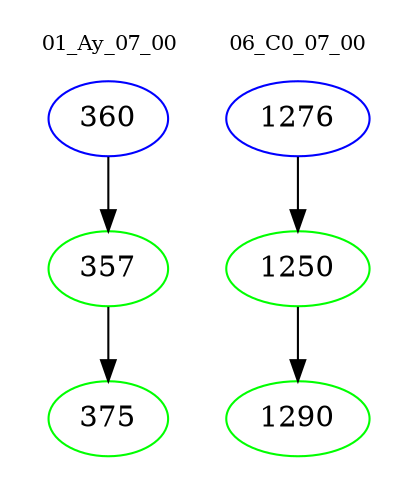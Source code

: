 digraph{
subgraph cluster_0 {
color = white
label = "01_Ay_07_00";
fontsize=10;
T0_360 [label="360", color="blue"]
T0_360 -> T0_357 [color="black"]
T0_357 [label="357", color="green"]
T0_357 -> T0_375 [color="black"]
T0_375 [label="375", color="green"]
}
subgraph cluster_1 {
color = white
label = "06_C0_07_00";
fontsize=10;
T1_1276 [label="1276", color="blue"]
T1_1276 -> T1_1250 [color="black"]
T1_1250 [label="1250", color="green"]
T1_1250 -> T1_1290 [color="black"]
T1_1290 [label="1290", color="green"]
}
}
